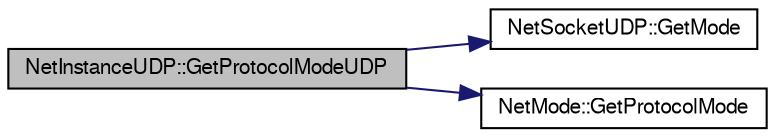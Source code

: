 digraph G
{
  edge [fontname="FreeSans",fontsize="10",labelfontname="FreeSans",labelfontsize="10"];
  node [fontname="FreeSans",fontsize="10",shape=record];
  rankdir=LR;
  Node1 [label="NetInstanceUDP::GetProtocolModeUDP",height=0.2,width=0.4,color="black", fillcolor="grey75", style="filled" fontcolor="black"];
  Node1 -> Node2 [color="midnightblue",fontsize="10",style="solid",fontname="FreeSans"];
  Node2 [label="NetSocketUDP::GetMode",height=0.2,width=0.4,color="black", fillcolor="white", style="filled",URL="$class_net_socket_u_d_p.html#a22f09fe0a87137338204d30fdbe902b8"];
  Node1 -> Node3 [color="midnightblue",fontsize="10",style="solid",fontname="FreeSans"];
  Node3 [label="NetMode::GetProtocolMode",height=0.2,width=0.4,color="black", fillcolor="white", style="filled",URL="$class_net_mode.html#a955c73991a8f13465e509f3841071455"];
}
